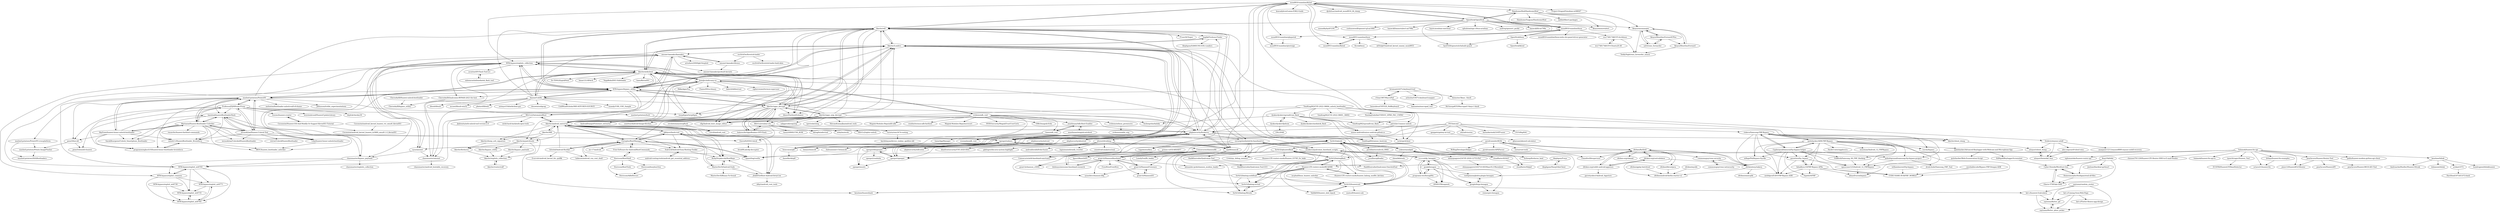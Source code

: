 digraph G {
"msm8916-mainline/lk2nd" -> "msm8916-mainline/linux"
"msm8916-mainline/lk2nd" -> "msm8953-mainline/lk2nd"
"msm8916-mainline/lk2nd" -> "msm8916-mainline/qhypstub"
"msm8916-mainline/lk2nd" -> "bkerler/edl"
"msm8916-mainline/lk2nd" -> "msm8953-mainline/linux"
"msm8916-mainline/lk2nd" -> "alephsecurity/firehorse"
"msm8916-mainline/lk2nd" -> "msm8916-mainline/qtestsign"
"msm8916-mainline/lk2nd" -> "konradybcio/Lumia-EDK2-Guide" ["e"=1]
"msm8916-mainline/lk2nd" -> "MTK-bypass/exploits_collection"
"msm8916-mainline/lk2nd" -> "openpst/sahara"
"msm8916-mainline/lk2nd" -> "djchittoor/android_msm8916_64_dump"
"msm8916-mainline/lk2nd" -> "frederic/exynos-usbdl"
"msm8916-mainline/lk2nd" -> "HandsomeMod/HandsomeMod"
"msm8916-mainline/lk2nd" -> "OpenStick/OpenStick"
"msm8916-mainline/lk2nd" -> "Project-DragonPi/mobian-wt88047" ["e"=1]
"JunioJsv/mtk-easy-su" -> "bkerler/mtkclient"
"JunioJsv/mtk-easy-su" -> "R0rt1z2/AutomatedRoot"
"JunioJsv/mtk-easy-su" -> "bkerler/edl"
"JunioJsv/mtk-easy-su" -> "topjohnwu/libsu" ["e"=1]
"JunioJsv/mtk-easy-su" -> "twrpdtgen/twrpdtgen" ["e"=1]
"JunioJsv/mtk-easy-su" -> "MTK-bypass/bypass_utility"
"JunioJsv/mtk-easy-su" -> "evdenis/adb_root"
"JunioJsv/mtk-easy-su" -> "cfig/Android_boot_image_editor" ["e"=1]
"JunioJsv/mtk-easy-su" -> "AdarshAddee/root" ["e"=1]
"JunioJsv/mtk-easy-su" -> "bkerler/android_universal"
"JunioJsv/mtk-easy-su" -> "cipherswami/termux-superuser" ["e"=1]
"JunioJsv/mtk-easy-su" -> "RikkaApps/Sui" ["e"=1]
"JunioJsv/mtk-easy-su" -> "MTK-bypass/exploits_collection"
"JunioJsv/mtk-easy-su" -> "libxzr/FastbootEnhance" ["e"=1]
"JunioJsv/mtk-easy-su" -> "ChainsDD/su-binary" ["e"=1]
"bkerler/edl" -> "bkerler/Loaders"
"bkerler/edl" -> "bkerler/mtkclient"
"bkerler/edl" -> "alephsecurity/firehorse"
"bkerler/edl" -> "bkerler/oppo_decrypt"
"bkerler/edl" -> "openpst/sahara"
"bkerler/edl" -> "MTK-bypass/bypass_utility"
"bkerler/edl" -> "nijel8/emmcdl"
"bkerler/edl" -> "linux-msm/qdl"
"bkerler/edl" -> "msm8916-mainline/lk2nd"
"bkerler/edl" -> "twrpdtgen/twrpdtgen" ["e"=1]
"bkerler/edl" -> "bkerler/android_universal"
"bkerler/edl" -> "P1sec/QCSuper" ["e"=1]
"bkerler/edl" -> "hoplik/Firehose-Finder"
"bkerler/edl" -> "cfig/Android_boot_image_editor" ["e"=1]
"bkerler/edl" -> "libxzr/FastbootEnhance" ["e"=1]
"Salamek/huawei-lte-api" -> "chenwei791129/Huawei-LTE-Router-SMS-to-E-mail-Sender"
"Salamek/huawei-lte-api" -> "Salamek/huawei-lte-api-ts"
"Salamek/huawei-lte-api" -> "littlejo/huawei-lte-examples"
"Salamek/huawei-lte-api" -> "octave21/huawei-lte"
"Salamek/huawei-lte-api" -> "pearlxcore/Huawei-Router-Tool"
"Salamek/huawei-lte-api" -> "kenshaw/hilink"
"Salamek/huawei-lte-api" -> "pablo/huawei-modem-python-api-client"
"Salamek/huawei-lte-api" -> "jinxo13/HuaweiB525Router"
"Salamek/huawei-lte-api" -> "Huawei-LTE-routers-mods/README"
"Salamek/huawei-lte-api" -> "tpoechtrager/Huawei_Tool"
"Salamek/huawei-lte-api" -> "forth32/balongflash"
"Salamek/huawei-lte-api" -> "siphomateke/huawei-router-api"
"bkerler/oppo_decrypt" -> "bkerler/oppo_ozip_decrypt"
"bkerler/oppo_decrypt" -> "italorecife/OppoRealme-OFP-Flash"
"bkerler/oppo_decrypt" -> "bkerler/edl"
"bkerler/oppo_decrypt" -> "bkerler/Loaders"
"bkerler/oppo_decrypt" -> "R0rt1z2/realme-ota"
"bkerler/oppo_decrypt" -> "bkerler/mtkclient"
"bkerler/oppo_decrypt" -> "cfig/Android_boot_image_editor" ["e"=1]
"bkerler/oppo_decrypt" -> "MTK-bypass/bypass_utility"
"bkerler/oppo_decrypt" -> "osm0sis/Android-Image-Kitchen" ["e"=1]
"bkerler/oppo_decrypt" -> "twrpdtgen/twrpdtgen" ["e"=1]
"bkerler/oppo_decrypt" -> "bkerler/android_universal"
"bkerler/oppo_decrypt" -> "MTK-bypass/exploits_collection"
"bkerler/oppo_decrypt" -> "alephsecurity/firehorse"
"bkerler/oppo_decrypt" -> "libxzr/FastbootEnhance" ["e"=1]
"bkerler/oppo_decrypt" -> "AndroidDumps/Firmware_extractor" ["e"=1]
"alephsecurity/firehorse" -> "openpst/sahara"
"alephsecurity/firehorse" -> "bkerler/Loaders"
"alephsecurity/firehorse" -> "alephsecurity/abootool"
"alephsecurity/firehorse" -> "nijel8/emmcdl"
"alephsecurity/firehorse" -> "bkerler/edl"
"alephsecurity/firehorse" -> "openpst/libopenpst"
"alephsecurity/firehorse" -> "alephsecurity/edlrooter"
"alephsecurity/firehorse" -> "openpst/openpst"
"alephsecurity/firehorse" -> "hoplik/Firehose-Finder"
"alephsecurity/firehorse" -> "bkerler/android_universal"
"alephsecurity/firehorse" -> "fxsheep/firehorse_land"
"alephsecurity/firehorse" -> "cyrozap/mediatek-lte-baseband-re"
"alephsecurity/firehorse" -> "linux-msm/qdl"
"alephsecurity/firehorse" -> "forth32/qtools"
"alephsecurity/firehorse" -> "nforest/droidimg"
"bkerler/oppo_ozip_decrypt" -> "bkerler/oppo_decrypt"
"bkerler/oppo_ozip_decrypt" -> "sabpprook/ozip2zip"
"bkerler/oppo_ozip_decrypt" -> "italorecife/OppoRealme-OFP-Flash"
"bkerler/oppo_ozip_decrypt" -> "bkerler/Loaders"
"bkerler/oppo_ozip_decrypt" -> "bkerler/android_universal"
"bkerler/oppo_ozip_decrypt" -> "R0rt1z2/realme-ota"
"bkerler/oppo_ozip_decrypt" -> "MTK-bypass/bypass_utility"
"bkerler/oppo_ozip_decrypt" -> "xpirt/sdat2img" ["e"=1]
"bkerler/oppo_ozip_decrypt" -> "bkerler/edl"
"bkerler/oppo_ozip_decrypt" -> "cfig/Android_boot_image_editor" ["e"=1]
"bkerler/oppo_ozip_decrypt" -> "ShivamKumarJha/android_tools" ["e"=1]
"bkerler/oppo_ozip_decrypt" -> "MTK-bypass/exploits_collection"
"bkerler/oppo_ozip_decrypt" -> "alephsecurity/firehorse"
"bkerler/oppo_ozip_decrypt" -> "AndroidDumps/Firmware_extractor" ["e"=1]
"bkerler/oppo_ozip_decrypt" -> "osm0sis/Android-Image-Kitchen" ["e"=1]
"d4rken/RxShell" -> "d4rken/mvp-bakery"
"d4rken/RxShell" -> "d4rken-org/rootvalidator"
"d4rken/RxShell" -> "SpazeDog/rootfw"
"d4rken/RxShell" -> "Chainfire/libsuperuser" ["e"=1]
"d4rken/RxShell" -> "jaredrummler/KtSh"
"d4rken/RxShell" -> "d4rken-org/reddit-android-appstore"
"d4rken/RxShell" -> "commonsguy/cwac-security"
"d4rken/RxShell" -> "d4rken-org/sdmaid" ["e"=1]
"d4rken/RxShell" -> "d4rken/android-kotlin-starter-v2"
"d4rken/RxShell" -> "d4rken/librootjava"
"d4rken/mvp-bakery" -> "d4rken/android-kotlin-starter-v2"
"d4rken/mvp-bakery" -> "d4rken/RxShell"
"d4rken/mvp-bakery" -> "d4rken/ommvplib"
"commonsguy/cwac-security" -> "commonsguy/cwac-netsecurity"
"commonsguy/cwac-security" -> "d4rken/mvp-bakery"
"saleemrashid/mediatek_flash_tool" -> "acontini/SP-Flash-Tool-src"
"nijel8/emmcdl" -> "HadiKhoirudin/Qualcomm-Tool"
"nijel8/emmcdl" -> "openpst/sahara"
"nijel8/emmcdl" -> "alephsecurity/firehorse"
"nijel8/emmcdl" -> "LonelyFool/fh_loader"
"zjkhiyori/hack-root" -> "MasterDevX/Android-Sudo"
"zjkhiyori/hack-root" -> "RickyDivjakovski/RootRepo"
"zjkhiyori/hack-root" -> "bkerler/android_universal"
"zjkhiyori/hack-root" -> "fvalverd/Android-Easy-Rooting-Toolkit"
"zjkhiyori/hack-root" -> "j0nk0/GetRoot-Android-DirtyCow"
"zjkhiyori/hack-root" -> "Chrisplus/RootManager"
"msm8916-mainline/linux" -> "msm8916-mainline/lk2nd"
"msm8916-mainline/linux" -> "wu17481748/UFI-Archlinux"
"msm8916-mainline/linux" -> "OpenStick/linux"
"msm8916-mainline/linux" -> "msm8916-mainline/linux-mdss-dsi-panel-driver-generator"
"msm8916-mainline/linux" -> "msm8953-mainline/linux"
"msm8916-mainline/linux" -> "msm8916-mainline/qhypstub"
"cyrozap/mediatek-lte-baseband-re" -> "Comsecuris/mtk-baseband-sanctuary"
"cyrozap/mediatek-lte-baseband-re" -> "mzakocs/qualcomm_baseband_scripts"
"cyrozap/mediatek-lte-baseband-re" -> "bkerler/mtkclient"
"cyrozap/mediatek-lte-baseband-re" -> "Cr4sh/qc_debug_monitor"
"cyrozap/mediatek-lte-baseband-re" -> "grant-h/ShannonBaseband"
"cyrozap/mediatek-lte-baseband-re" -> "xyzz/amonet"
"cyrozap/mediatek-lte-baseband-re" -> "grant-h/ShannonFirmware"
"gsmk/hexagon" -> "programa-stic/hexag00n"
"gsmk/hexagon" -> "n-o-o-n/idp_hexagon"
"gsmk/hexagon" -> "google/binja-hexagon"
"gsmk/hexagon" -> "ANSSI-FR/nogaxeh"
"gsmk/hexagon" -> "toshipiazza/ghidra-plugin-hexagon"
"vcka/huawei-honor-unlock-bootloader" -> "haexhub/huaweiBootloaderHack"
"vcka/huawei-honor-unlock-bootloader" -> "B83C/huawei_bootloader_unlocker"
"SkyEmie/huawei-honor-unlock-bootloader" -> "Martazza/Huawei-Bootloader-Unlocker"
"SkyEmie/huawei-honor-unlock-bootloader" -> "mashed-potatoes/PotatoNV"
"SkyEmie/huawei-honor-unlock-bootloader" -> "programminghoch10/huawei-honor-bootloader-bruteforce"
"SkyEmie/huawei-honor-unlock-bootloader" -> "haexhub/huaweiBootloaderHack"
"SkyEmie/huawei-honor-unlock-bootloader" -> "rainxh11/HuaweiBootloader_Bruteforce"
"SkyEmie/huawei-honor-unlock-bootloader" -> "penn5/hisi-idt"
"SkyEmie/huawei-honor-unlock-bootloader" -> "SarahBourgeois/Unlock_Smartphone_Bootloader"
"FICS/atcmd" -> "ud2/advisories"
"FICS/atcmd" -> "openpst/sahara"
"FICS/atcmd" -> "openpst/openpst"
"FICS/atcmd" -> "alephsecurity/firehorse"
"FICS/atcmd" -> "Imtiazkarimik23/ATFuzzer"
"FICS/atcmd" -> "FICS/BigMAC"
"FICS/atcmd" -> "apeppels/galaxy-at-tool"
"FICS/atcmd" -> "riskeco/Samsung-FRP-Bypass"
"bkerler/dump_avb_signature" -> "bkerler/firehorse"
"bkerler/sboot_dump" -> "nitayart/sboot_dump"
"bkerler/MR" -> "bkerler/android_universal"
"bkerler/MR" -> "bkerler/qcpatchtools"
"bkerler/MR" -> "bkerler/sboot_dump"
"bkerler/MR" -> "bkerler/dump_avb_signature"
"esc0rtd3w/firestick-loader" -> "amonet-kamakiri/fireiso"
"esc0rtd3w/firestick-loader" -> "esc0rtd3w/firestick-loader-kodi-data"
"linux-msm/qdl" -> "openpst/sahara"
"linux-msm/qdl" -> "alephsecurity/firehorse"
"linux-msm/qdl" -> "bkerler/edl"
"linux-msm/qdl" -> "danielkutik/qdl"
"d4rken/gplay-batchtool" -> "d4rken/android-kotlin-starter-v2"
"android-rooting-tools/android_get_essential_address" -> "fvalverd/Android-Easy-Rooting-Toolkit"
"penn5/hisi-idt" -> "penn5/oeminfo-huawei"
"penn5/hisi-idt" -> "mashed-potatoes/Potato.ImageFlasher"
"acontini/SP-Flash-Tool-src" -> "saleemrashid/mediatek_flash_tool"
"j0nk0/GetRoot-Android-DirtyCow" -> "idhyt/android_root_tools"
"j0nk0/GetRoot-Android-DirtyCow" -> "RickyDivjakovski/RootRepo"
"steadfasterX/SALT" -> "Lekensteyn/lglaf"
"steadfasterX/SALT" -> "steadfasterX/lglaf"
"xyzz/amonet" -> "amonet-kamakiri/kamakiri"
"xyzz/amonet" -> "chaosmaster/amonet"
"xyzz/amonet" -> "chaosmaster/bypass_payloads"
"lololosys/awesome-baseband-research" -> "grant-h/ShannonBaseband"
"lololosys/awesome-baseband-research" -> "Comsecuris/shannonRE"
"chaosmaster/amonet" -> "chaosmaster/android_bootable_recovery"
"chaosmaster/amonet" -> "bkerler/mtkclient"
"Stericson/busybox-free" -> "Stericson/AdbdSecure"
"tpoechtrager/Huawei_Tool" -> "ECOFRI/HuaweiLTEBandSelector"
"d4rken/librootjava" -> "d4rken/android-kotlin-starter-v2"
"apeppels/galaxy-at-tool" -> "ghassani/akseed-calculator"
"littlejo/huawei-lte-examples" -> "octave21/huawei-lte"
"bkerler/firehorse" -> "bkerler/exploits_collection"
"msm8953-mainline/lk2nd" -> "msm8953-mainline/linux"
"msm8953-mainline/linux" -> "msm8953-mainline/lk2nd"
"msm8953-mainline/linux" -> "nE0sIghT/android_kernel_xiaomi_msm8953" ["e"=1]
"msm8953-mainline/linux" -> "msm8916-mainline/linux"
"msm8953-mainline/linux" -> "Kiciuk/linux"
"mashed-potatoes/PotatoNV" -> "werasik2aa/Huawei-Unlock-Tool"
"mashed-potatoes/PotatoNV" -> "Martazza/Huawei-Bootloader-Unlocker"
"mashed-potatoes/PotatoNV" -> "SkyEmie/huawei-honor-unlock-bootloader"
"mashed-potatoes/PotatoNV" -> "ProfessorJTJ/HISuite-Proxy"
"mashed-potatoes/PotatoNV" -> "bkerler/mtkclient"
"mashed-potatoes/PotatoNV" -> "haexhub/huaweiBootloaderHack"
"mashed-potatoes/PotatoNV" -> "penn5/hisi-idt"
"mashed-potatoes/PotatoNV" -> "bkerler/edl"
"mashed-potatoes/PotatoNV" -> "MTK-bypass/bypass_utility"
"mashed-potatoes/PotatoNV" -> "rainxh11/HuaweiBootloader_Bruteforce"
"mashed-potatoes/PotatoNV" -> "mashed-potatoes/PotatoNV-crossplatform"
"mashed-potatoes/PotatoNV" -> "melontini/bootloader-unlock-wall-of-shame" ["e"=1]
"mashed-potatoes/PotatoNV" -> "MTK-bypass/exploits_collection"
"mashed-potatoes/PotatoNV" -> "twrpdtgen/twrpdtgen" ["e"=1]
"mashed-potatoes/PotatoNV" -> "phhusson/treble_experimentations" ["e"=1]
"ProfessorJTJ/HISuite-Proxy" -> "mashed-potatoes/PotatoNV"
"ProfessorJTJ/HISuite-Proxy" -> "penn5/hisi-idt"
"ProfessorJTJ/HISuite-Proxy" -> "werasik2aa/Huawei-Unlock-Tool"
"ProfessorJTJ/HISuite-Proxy" -> "programminghoch10/huawei-honor-bootloader-bruteforce"
"ProfessorJTJ/HISuite-Proxy" -> "Martazza/Huawei-Bootloader-Unlocker"
"ProfessorJTJ/HISuite-Proxy" -> "penn5/oeminfo-huawei"
"ProfessorJTJ/HISuite-Proxy" -> "Iceows/huawei-creator"
"ProfessorJTJ/HISuite-Proxy" -> "haexhub/huaweiBootloaderHack"
"ProfessorJTJ/HISuite-Proxy" -> "mashed-potatoes/hs2t"
"ProfessorJTJ/HISuite-Proxy" -> "hhj4ck/checkm30"
"ProfessorJTJ/HISuite-Proxy" -> "worstenbrood/HuaweiUpdateLibrary"
"evdenis/adb_root" -> "evdenis/selinux_permissive"
"evdenis/adb_root" -> "bkerler/android_universal"
"evdenis/adb_root" -> "anasfanani/Adb-Root-Enabler"
"evdenis/adb_root" -> "wuxianlin/adb_root"
"evdenis/adb_root" -> "Magisk-Modules-Repo/movecert" ["e"=1]
"evdenis/adb_root" -> "tiann/adb_root"
"evdenis/adb_root" -> "JunioJsv/mtk-easy-su"
"evdenis/adb_root" -> "NVISOsecurity/MagiskTrustUserCerts" ["e"=1]
"evdenis/adb_root" -> "ViRb3/magisk-frida" ["e"=1]
"evdenis/adb_root" -> "Magisk-Modules-Repo/adb-ndk" ["e"=1]
"evdenis/adb_root" -> "rendiix/termux-adb-fastboot" ["e"=1]
"evdenis/adb_root" -> "Chrisplus/RootManager"
"evdenis/adb_root" -> "j0nk0/GetRoot-Android-DirtyCow"
"Huawei-LTE-routers-mods/README" -> "Huawei-LTE-routers-mods/huawei_balong_modfw_kitchen"
"Huawei-LTE-routers-mods/README" -> "forth32/balong-usbdload"
"Huawei-LTE-routers-mods/README" -> "ValdikSS/huawei_oled_hijack"
"Huawei-LTE-routers-mods/README" -> "forth32/balong-nvtool"
"Huawei-LTE-routers-mods/README" -> "forth32/balongflash"
"revolutionary/zergRush" -> "trevd/android_root"
"frederic/exynos-usbdl" -> "nitayart/sboot_dump"
"frederic/exynos-usbdl" -> "ananjaser1211/exynos8890-exynos-usbdl-recovery"
"frederic/exynos-usbdl" -> "nitayart/heimdall_fuzz"
"frederic/exynos-usbdl" -> "alex-segura/s9-sboot-emu"
"Martazza/Huawei-Bootloader-Unlocker" -> "SkyEmie/huawei-honor-unlock-bootloader"
"Martazza/Huawei-Bootloader-Unlocker" -> "haexhub/huaweiBootloaderHack"
"Martazza/Huawei-Bootloader-Unlocker" -> "rainxh11/HuaweiBootloader_Bruteforce"
"Martazza/Huawei-Bootloader-Unlocker" -> "werasik2aa/Huawei-Unlock-Tool"
"Martazza/Huawei-Bootloader-Unlocker" -> "mashed-potatoes/PotatoNV"
"Martazza/Huawei-Bootloader-Unlocker" -> "vcka/huawei-honor-unlock-bootloader"
"Martazza/Huawei-Bootloader-Unlocker" -> "B83C/huawei_bootloader_unlocker"
"Martazza/Huawei-Bootloader-Unlocker" -> "programminghoch10/huawei-honor-bootloader-bruteforce"
"Martazza/Huawei-Bootloader-Unlocker" -> "kenshaw/huaweihash"
"Martazza/Huawei-Bootloader-Unlocker" -> "werasik2aa/UnlockedHuaweiBootloader"
"Martazza/Huawei-Bootloader-Unlocker" -> "rmonvfer/huawei-fastboot-commands"
"Martazza/Huawei-Bootloader-Unlocker" -> "SarahBourgeois/Unlock_Smartphone_Bootloader"
"Martazza/Huawei-Bootloader-Unlocker" -> "ProfessorJTJ/HISuite-Proxy"
"jareddantis/unbrick_8960" -> "jcsullins/qdloader"
"forth32/qtools" -> "forth32/qhuaweiflash"
"forth32/qtools" -> "jareddantis/unbrick_8960"
"forth32/qtools" -> "openpst/openpst"
"forth32/qtools" -> "forth32/huaweicalc"
"forth32/qtools" -> "jcsullins/qdloader"
"forth32/qtools" -> "forth32/balong-nvtool"
"forth32/qtools" -> "forth32/balong-fbtools"
"forth32/qtools" -> "Lekensteyn/lglaf"
"n-o-o-n/idp_hexagon" -> "programa-stic/hexag00n"
"n-o-o-n/idp_hexagon" -> "gsmk/hexagon"
"n-o-o-n/idp_hexagon" -> "ANSSI-FR/nogaxeh"
"n-o-o-n/idp_hexagon" -> "mzakocs/qualcomm_baseband_scripts"
"n-o-o-n/idp_hexagon" -> "rizinorg/rz-hexagon"
"n-o-o-n/idp_hexagon" -> "google/binja-hexagon"
"rainxh11/HuaweiBootloader_Bruteforce" -> "B83C/huawei_bootloader_unlocker"
"rainxh11/HuaweiBootloader_Bruteforce" -> "programminghoch10/huawei-honor-bootloader-bruteforce"
"evdenis/selinux_permissive" -> "evdenis/enable_eng"
"Huawei-LTE-routers-mods/huawei_balong_modfw_kitchen" -> "Huawei-LTE-routers-mods/README"
"pearlxcore/Huawei-Router-Tool" -> "pearlxcore/HuaweiAPI"
"pearlxcore/Huawei-Router-Tool" -> "jinxo13/HuaweiB525Router"
"pearlxcore/Huawei-Router-Tool" -> "pearlxcore/Huawei-B618-AIO-Tool"
"bkerler/android_universal" -> "bkerler/MR"
"bkerler/android_universal" -> "bkerler/Loaders"
"bkerler/android_universal" -> "bkerler/dump_avb_signature"
"bkerler/android_universal" -> "bkerler/qcpatchtools"
"bkerler/android_universal" -> "trevd/android_root"
"bkerler/android_universal" -> "zjkhiyori/hack-root"
"bkerler/android_universal" -> "j0nk0/GetRoot-Android-DirtyCow"
"bkerler/android_universal" -> "R0rt1z2/AutomatedRoot"
"bkerler/android_universal" -> "bkerler/sboot_dump"
"bkerler/android_universal" -> "RickyDivjakovski/RootRepo"
"bkerler/android_universal" -> "openpst/sahara"
"bkerler/android_universal" -> "fvalverd/Android-Easy-Rooting-Toolkit"
"bkerler/android_universal" -> "nijel8/emmcdl"
"bkerler/android_universal" -> "Chrisplus/RootManager"
"bkerler/android_universal" -> "alephsecurity/firehorse"
"bkerler/qcpatchtools" -> "bkerler/exploits_collection"
"bkerler/qcpatchtools" -> "bkerler/bypass_utility"
"bkerler/qcpatchtools" -> "bkerler/firehorse"
"bkerler/qcpatchtools" -> "bkerler/bypass_payloads"
"MasterDevX/Android-Sudo" -> "MasterDevX/Binary-To-Sound"
"MasterDevX/Android-Sudo" -> "RickyDivjakovski/RootRepo"
"MasterDevX/Android-Sudo" -> "zjkhiyori/hack-root"
"MasterDevX/Android-Sudo" -> "j0nk0/GetRoot-Android-DirtyCow"
"hoplik/Firehose-Finder" -> "Alephgsm/SAMSUNG-EDL-Loaders"
"hoplik/Firehose-Finder" -> "bkerler/Loaders"
"Stericson/RootShell" -> "Stericson/RootTools" ["e"=1]
"Stericson/RootShell" -> "Stericson/AdbdSecure"
"Stericson/RootShell" -> "Free-Software-for-Android/RootCommands"
"Stericson/RootShell" -> "Stericson/busybox-free"
"Stericson/RootShell" -> "Chrisplus/RootManager"
"grant-h/ShannonEE" -> "grant-h/ShannonFirmware"
"programminghoch10/huawei-honor-bootloader-bruteforce" -> "rainxh11/HuaweiBootloader_Bruteforce"
"amonet-kamakiri/kamakiri" -> "amonet-kamakiri/fireiso"
"amonet-kamakiri/kamakiri" -> "amonet-kamakiri/prebuilt-kernels"
"amonet-kamakiri/kamakiri" -> "xyzz/amonet"
"amonet-kamakiri/kamakiri" -> "chaosmaster/bypass_payloads"
"amonet-kamakiri/kamakiri" -> "chaosmaster/amonet"
"amonet-kamakiri/kamakiri" -> "MTK-bypass/exploits_collection"
"amonet-kamakiri/kamakiri" -> "arturkow2000/lgk10exploit"
"amonet-kamakiri/kamakiri" -> "MTK-bypass/bypass_utility"
"haexhub/huaweiBootloaderHack" -> "B83C/huawei_bootloader_unlocker"
"haexhub/huaweiBootloaderHack" -> "vcka/huawei-honor-unlock-bootloader"
"haexhub/huaweiBootloaderHack" -> "Martazza/Huawei-Bootloader-Unlocker"
"haexhub/huaweiBootloaderHack" -> "rainxh11/HuaweiBootloader_Bruteforce"
"haexhub/huaweiBootloaderHack" -> "SarahBourgeois/Unlock_Smartphone_Bootloader"
"haexhub/huaweiBootloaderHack" -> "werasik2aa/Huawei-Unlock-Tool"
"R0rt1z2/AutomatedRoot" -> "mtek-hack-hack/mtk-open-tools"
"R0rt1z2/AutomatedRoot" -> "bkerler/android_universal"
"R0rt1z2/AutomatedRoot" -> "chaosmaster/amonet"
"R0rt1z2/AutomatedRoot" -> "MTK-bypass/exploit_mt6765"
"R0rt1z2/AutomatedRoot" -> "jkabonita/mtk-unlock-tool-version-2.0"
"mashed-potatoes/Potato.ImageFlasher" -> "mashed-potatoes/HiSiBootloaders"
"alex-segura/s9-sboot-emu" -> "nitayart/heimdall_fuzz"
"NABlock/Samsung_S8_FRP_Hacking" -> "spacecase123/Android_12_FRPBypass"
"grant-h/ShannonBaseband" -> "grant-h/ShannonFirmware"
"grant-h/ShannonBaseband" -> "Comsecuris/shannonRE"
"grant-h/ShannonBaseband" -> "grant-h/ShannonEE"
"grant-h/ShannonBaseband" -> "lololosys/awesome-baseband-research"
"grant-h/ShannonBaseband" -> "alexander-pick/shannon_modem_loader"
"grant-h/ShannonBaseband" -> "synacktiv/shannon-dbg"
"grant-h/ShannonBaseband" -> "grant-h/shannon_s5000"
"grant-h/ShannonBaseband" -> "FirmWire/FirmWire" ["e"=1]
"ket-c/huaweiv3calculator" -> "saytoonz/flutter_gif"
"ket-c/huaweiv3calculator" -> "saytoonz/flutter_place_picker"
"forth32/huaweicalc" -> "forth32/qhuaweiflash"
"forth32/huaweicalc" -> "neatsoft/huawei-calc"
"forth32/huaweicalc" -> "kenshaw/huaweihash"
"forth32/huaweicalc" -> "ValdikSS/huawei_oled_hijack"
"forth32/huaweicalc" -> "ket-c/huaweiv3calculator"
"forth32/huaweicalc" -> "forth32/qtools"
"amonet-kamakiri/fireiso" -> "amonet-kamakiri/kamakiri"
"amonet-kamakiri/fireiso" -> "amonet-kamakiri/prebuilt-kernels"
"grant-h/ShannonFirmware" -> "grant-h/ShannonEE"
"grant-h/ShannonFirmware" -> "grant-h/ShannonBaseband"
"grant-h/ShannonFirmware" -> "synacktiv/shannon-dbg"
"bkerler/routerstuff" -> "bkerler/exploits_collection"
"shinyquagsire23/CVE-2020-12753-PoC" -> "shinyquagsire23/Q710-SIGNhax-EL3-Warmboot"
"bkerler/mtkclient" -> "bkerler/edl"
"bkerler/mtkclient" -> "MTK-bypass/bypass_utility"
"bkerler/mtkclient" -> "mashed-potatoes/PotatoNV"
"bkerler/mtkclient" -> "daynix/UsbDk"
"bkerler/mtkclient" -> "JunioJsv/mtk-easy-su"
"bkerler/mtkclient" -> "twrpdtgen/twrpdtgen" ["e"=1]
"bkerler/mtkclient" -> "bmax121/APatch" ["e"=1]
"bkerler/mtkclient" -> "MTK-bypass/exploits_collection"
"bkerler/mtkclient" -> "VegaBobo/DSU-Sideloader" ["e"=1]
"bkerler/mtkclient" -> "bkerler/oppo_decrypt"
"bkerler/mtkclient" -> "cfig/Android_boot_image_editor" ["e"=1]
"bkerler/mtkclient" -> "tiann/KernelSU" ["e"=1]
"bkerler/mtkclient" -> "libxzr/FastbootEnhance" ["e"=1]
"bkerler/mtkclient" -> "Dr-TSNG/ZygiskNext" ["e"=1]
"bkerler/mtkclient" -> "bkerler/Loaders"
"HomeomorphicHooligan/steal-all-files" -> "Cyber-Dioxide/WordList-Gen"
"HomeomorphicHooligan/steal-all-files" -> "Gheris-579/Fake-SMS"
"HandsomeMod/HandsomeMod" -> "OpenStick/OpenStick"
"HandsomeMod/HandsomeMod" -> "OpenStick/linux"
"HandsomeMod/HandsomeMod" -> "lkiuyu/smsmanager"
"HandsomeMod/HandsomeMod" -> "msm8916-mainline/linux"
"HandsomeMod/HandsomeMod" -> "HandsomeYingyan/HandsomeMod"
"HandsomeMod/HandsomeMod" -> "lkiuyu/immortalwrt"
"HandsomeMod/HandsomeMod" -> "kiddin9/kwrt-packages" ["e"=1]
"quitehacker/ADB-FRP-Bypass" -> "riskeco/Samsung-FRP-Bypass"
"quitehacker/ADB-FRP-Bypass" -> "CypherpunkSamurai/frp-bypass-helper"
"quitehacker/ADB-FRP-Bypass" -> "gsirettito/frp_bypass"
"quitehacker/ADB-FRP-Bypass" -> "pubuduprasad/samsung-frp-bypass-project-"
"quitehacker/ADB-FRP-Bypass" -> "Hackt1vator/applera1n" ["e"=1]
"quitehacker/ADB-FRP-Bypass" -> "wuseman/Android_12_FRPBypass" ["e"=1]
"quitehacker/ADB-FRP-Bypass" -> "spacecase123/Android_12_FRPBypass"
"quitehacker/ADB-FRP-Bypass" -> "fahadboss10/FRP-Bypass-APKs"
"quitehacker/ADB-FRP-Bypass" -> "melekpro/EASY-FRP-Bypass-ADB"
"quitehacker/ADB-FRP-Bypass" -> "vnrom/bypass"
"quitehacker/ADB-FRP-Bypass" -> "inRagePhil/bypass-frp-file"
"quitehacker/ADB-FRP-Bypass" -> "CODE-NAME-IN-B/FRP_MOBILE"
"quitehacker/ADB-FRP-Bypass" -> "quitehacker/Advanced-Keylogger-with-Webcam-and-Microphone-Spy"
"MTK-bypass/exploits_collection" -> "MTK-bypass/bypass_utility"
"MTK-bypass/exploits_collection" -> "chaosmaster/bypass_payloads"
"MTK-bypass/exploits_collection" -> "amonet-kamakiri/kamakiri"
"MTK-bypass/exploits_collection" -> "MTK-bypass/exploit_common"
"MTK-bypass/exploits_collection" -> "MTK-bypass/exploit_mt6765"
"MTK-bypass/exploits_collection" -> "xyzz/amonet"
"MTK-bypass/exploits_collection" -> "chaosmaster/amonet"
"MTK-bypass/exploits_collection" -> "Chernobylll/Qualcomm-BYPASS-2021-for-test"
"MTK-bypass/exploits_collection" -> "acontini/SP-Flash-Tool-src"
"MTK-bypass/exploits_collection" -> "bkerler/mtkclient"
"bkerler/Loaders" -> "bkerler/edl"
"bkerler/Loaders" -> "alephsecurity/firehorse"
"bkerler/Loaders" -> "hoplik/Firehose-Finder"
"bkerler/Loaders" -> "bkerler/android_universal"
"bkerler/Loaders" -> "nijel8/emmcdl"
"bkerler/Loaders" -> "openpst/sahara"
"bkerler/Loaders" -> "mzakocs/qualcomm_baseband_scripts"
"bkerler/Loaders" -> "bkerler/qcpatchtools"
"bkerler/Loaders" -> "bkerler/oppo_decrypt"
"bkerler/Loaders" -> "bkerler/sboot_dump"
"bkerler/Loaders" -> "amonet-kamakiri/kamakiri"
"bkerler/Loaders" -> "cyrozap/mediatek-lte-baseband-re"
"bkerler/Loaders" -> "fxsheep/firehorse_land"
"bkerler/Loaders" -> "bkerler/mtkclient"
"bkerler/Loaders" -> "MTK-bypass/bypass_utility"
"daynix/UsbDk" -> "MTK-bypass/bypass_utility"
"daynix/UsbDk" -> "bkerler/mtkclient"
"daynix/UsbDk" -> "MTK-bypass/exploits_collection"
"daynix/UsbDk" -> "mcuee/libusb-win32" ["e"=1]
"daynix/UsbDk" -> "pbatard/libwdi" ["e"=1]
"daynix/UsbDk" -> "notmyst33d/mtkclient-gui"
"daynix/UsbDk" -> "desowin/usbpcap" ["e"=1]
"daynix/UsbDk" -> "bkerler/Loaders"
"daynix/UsbDk" -> "ColdWindScholar/MIO-KITCHEN-SOURCE" ["e"=1]
"daynix/UsbDk" -> "bkerler/oppo_decrypt"
"daynix/UsbDk" -> "xxandy/USB_UDE_Sample" ["e"=1]
"daynix/UsbDk" -> "bkerler/edl"
"daynix/UsbDk" -> "libusb/libusb" ["e"=1]
"msm8916-mainline/qhypstub" -> "msm8916-mainline/qtestsign"
"grimm-co/GEARSHIFT" -> "Comsecuris/mtk-baseband-sanctuary"
"MTK-bypass/bypass_utility" -> "MTK-bypass/exploits_collection"
"MTK-bypass/bypass_utility" -> "bkerler/mtkclient"
"MTK-bypass/bypass_utility" -> "amonet-kamakiri/kamakiri"
"MTK-bypass/bypass_utility" -> "daynix/UsbDk"
"MTK-bypass/bypass_utility" -> "chaosmaster/bypass_payloads"
"MTK-bypass/bypass_utility" -> "bkerler/edl"
"MTK-bypass/bypass_utility" -> "bkerler/Loaders"
"MTK-bypass/bypass_utility" -> "bkerler/android_universal"
"MTK-bypass/bypass_utility" -> "bkerler/oppo_decrypt"
"MTK-bypass/bypass_utility" -> "alephsecurity/firehorse"
"MTK-bypass/bypass_utility" -> "Chernobylll/Qualcomm-BYPASS-2021-for-test"
"MTK-bypass/bypass_utility" -> "mashed-potatoes/PotatoNV"
"MTK-bypass/bypass_utility" -> "R0rt1z2/AutomatedRoot"
"MTK-bypass/bypass_utility" -> "MTK-bypass/exploit_mt6765"
"MTK-bypass/bypass_utility" -> "JunioJsv/mtk-easy-su"
"nforest/droidimg" -> "laginimaineb/unify_trustlet" ["e"=1]
"nforest/droidimg" -> "seandroid-analytics/seal" ["e"=1]
"nforest/droidimg" -> "Comsecuris/mtk-baseband-sanctuary"
"nforest/droidimg" -> "Comsecuris/shannonRE"
"nforest/droidimg" -> "bluefrostsecurity/CVE-2020-0041" ["e"=1]
"nforest/droidimg" -> "gdelugre/ida-arm-system-highlight" ["e"=1]
"nforest/droidimg" -> "andreafioraldi/frida-fuzzer" ["e"=1]
"forth32/balong-usbdload" -> "forth32/balongflash"
"forth32/balong-usbdload" -> "forth32/balong-fbtools"
"forth32/balong-usbdload" -> "forth32/balong-nvtool"
"forth32/balong-usbdload" -> "forth32/qhuaweiflash"
"forth32/balong-usbdload" -> "Huawei-LTE-routers-mods/README"
"forth32/balong-usbdload" -> "forth32/huaweicalc"
"forth32/balong-usbdload" -> "forth32/qtools"
"google/binja-hexagon" -> "toshipiazza/ghidra-plugin-hexagon"
"google/binja-hexagon" -> "rizinorg/rz-hexagon"
"d4rken-org/rootvalidator" -> "d4rken/RxShell"
"d4rken-org/rootvalidator" -> "d4rken/mvp-bakery"
"d4rken-org/rootvalidator" -> "d4rken-org/reddit-android-appstore"
"chaosmaster/bypass_payloads" -> "chaosmaster/exploits_collection"
"chaosmaster/bypass_payloads" -> "MTK-bypass/exploit_common"
"chaosmaster/bypass_payloads" -> "MTK-bypass/exploit_mt6765"
"forth32/balongflash" -> "forth32/balong-usbdload"
"forth32/balongflash" -> "forth32/qhuaweiflash"
"forth32/balongflash" -> "Huawei-LTE-routers-mods/huawei_balong_modfw_kitchen"
"forth32/balongflash" -> "forth32/qtools"
"forth32/balongflash" -> "forth32/balong-nvtool"
"forth32/balongflash" -> "forth32/balong-fbtools"
"forth32/balongflash" -> "forth32/huaweicalc"
"forth32/balongflash" -> "Huawei-LTE-routers-mods/README"
"Giovix92/EDLUnlock" -> "Area69Lab/ofp-decrypter"
"quitehacker/Advanced-Keylogger-with-Webcam-and-Microphone-Spy" -> "quitehacker/Web-Enumeration-Script"
"quitehacker/Advanced-Keylogger-with-Webcam-and-Microphone-Spy" -> "Kill0geR/KeyloggerScreenshot"
"fvalverd/Android-Easy-Rooting-Toolkit" -> "android-rooting-tools/android_get_essential_address"
"fvalverd/Android-Easy-Rooting-Toolkit" -> "RickyDivjakovski/RootRepo"
"CypherpunkSamurai/frp-bypass-helper" -> "spacecase123/Android_12_FRPBypass"
"CypherpunkSamurai/frp-bypass-helper" -> "quitehacker/ADB-FRP-Bypass"
"CypherpunkSamurai/frp-bypass-helper" -> "Sajedur0/FRP"
"CypherpunkSamurai/frp-bypass-helper" -> "riskeco/Samsung-FRP-Bypass"
"CypherpunkSamurai/frp-bypass-helper" -> "pubuduprasad/samsung-frp-bypass-project-"
"CypherpunkSamurai/frp-bypass-helper" -> "melekpro/EASY-FRP-Bypass-ADB"
"CypherpunkSamurai/frp-bypass-helper" -> "inRagePhil/bypass-frp-file"
"CypherpunkSamurai/frp-bypass-helper" -> "gsirettito/frp_bypass"
"CypherpunkSamurai/frp-bypass-helper" -> "NABlock/Samsung_S8_FRP_Hacking"
"CypherpunkSamurai/frp-bypass-helper" -> "CODE-NAME-IN-B/FRP_MOBILE"
"mashed-potatoes/PotatoNV-crossplatform" -> "mashed-potatoes/HiSiBootloaders"
"mashed-potatoes/PotatoNV-crossplatform" -> "mashed-potatoes/Potato.ImageFlasher"
"MTK-bypass/exploit_mt6739" -> "MTK-bypass/exploit_mt6735"
"MTK-bypass/exploit_mt6739" -> "MTK-bypass/exploit_mt6785"
"d4rken/myolib" -> "d4rken/android-kotlin-starter-v2"
"vnrom/bypass" -> "abzysf/vnrombypass"
"MTK-bypass/exploit_mt6735" -> "MTK-bypass/exploit_mt6785"
"mashed-potatoes/hs2t" -> "fxsheep/sharkalaka"
"bkerler/bypass_utility" -> "bkerler/exploits_collection"
"bkerler/exploits_collection" -> "bkerler/routerstuff"
"bkerler/bypass_payloads" -> "bkerler/exploits_collection"
"Chernobylll/Huawei-unlock-bootloader" -> "Chernobylll/bypass_utility"
"Chernobylll/Qualcomm-BYPASS-2021-for-test" -> "Chernobylll/bypass_utility"
"MTK-bypass/exploit_mt6765" -> "MTK-bypass/exploit_mt6785"
"MTK-bypass/exploit_mt6765" -> "MTK-bypass/exploit_mt6735"
"MTK-bypass/exploit_mt6765" -> "MTK-bypass/exploit_common"
"MTK-bypass/exploit_mt6765" -> "MTK-bypass/exploit_mt6771"
"MTK-bypass/exploit_common" -> "MTK-bypass/exploit_mt6735"
"MTK-bypass/exploit_common" -> "MTK-bypass/exploit_mt6785"
"MTK-bypass/exploit_common" -> "MTK-bypass/exploit_mt6771"
"MTK-bypass/exploit_common" -> "MTK-bypass/exploit_mt6765"
"MTK-bypass/exploit_mt6785" -> "MTK-bypass/exploit_mt6735"
"MTK-bypass/exploit_mt6785" -> "MTK-bypass/exploit_mt6771"
"MTK-bypass/exploit_mt6771" -> "MTK-bypass/exploit_mt6735"
"MTK-bypass/exploit_mt6771" -> "MTK-bypass/exploit_mt6785"
"lkiuyu/smsmanager" -> "lkiuyu/DbusSmsForward"
"lkiuyu/smsmanager" -> "lkiuyu/DbusSmsForwardCPlus"
"lkiuyu/smsmanager" -> "cyfrit/sms_forwarder"
"lkiuyu/smsmanager" -> "TeddyNight/sms_forwarder_mmcli"
"Free-Software-for-Android/RootCommands" -> "Chrisplus/RootManager"
"Free-Software-for-Android/RootCommands" -> "SpazeDog/rootfw"
"Free-Software-for-Android/RootCommands" -> "Stericson/RootShell"
"OpenStick/OpenStick" -> "HandsomeMod/HandsomeMod"
"OpenStick/OpenStick" -> "OpenStick/linux"
"OpenStick/OpenStick" -> "lkiuyu/smsmanager"
"OpenStick/OpenStick" -> "msm8916-mainline/linux"
"OpenStick/OpenStick" -> "hzyitc/armbian-onecloud" ["e"=1]
"OpenStick/OpenStick" -> "ophub/amlogic-s9xxx-armbian" ["e"=1]
"OpenStick/OpenStick" -> "msm8916-mainline/lk2nd"
"OpenStick/OpenStick" -> "unifreq/openwrt_packit" ["e"=1]
"OpenStick/OpenStick" -> "lkiuyu/immortalwrt"
"OpenStick/OpenStick" -> "hanwckf/bl-mt798x" ["e"=1]
"OpenStick/OpenStick" -> "bkerler/edl"
"OpenStick/OpenStick" -> "mmmdbybyd/CLNC" ["e"=1]
"OpenStick/OpenStick" -> "hyx0329/openstick-failsafe-guard"
"OpenStick/OpenStick" -> "coolsnowwolf/openwrt-gl-ax1800" ["e"=1]
"OpenStick/OpenStick" -> "hanwckf/immortalwrt-mt798x" ["e"=1]
"italorecife/OppoRealme-OFP-Flash" -> "R0rt1z2/realme-ota"
"italorecife/OppoRealme-OFP-Flash" -> "bkerler/oppo_decrypt"
"Lekensteyn/lglaf" -> "steadfasterX/SALT"
"Lekensteyn/lglaf" -> "ehem/kdztools" ["e"=1]
"Lekensteyn/lglaf" -> "steadfasterX/lglaf"
"Lekensteyn/lglaf" -> "forth32/qtools"
"Lekensteyn/lglaf" -> "shinyquagsire23/CVE-2020-12753-PoC"
"Lekensteyn/lglaf" -> "fxsheep/firehorse_land"
"Keyj33k/htkit" -> "Cyber-Dioxide/WordList-Gen"
"Keyj33k/htkit" -> "Gheris-579/Fake-SMS"
"Keyj33k/htkit" -> "HomeomorphicHooligan/steal-all-files"
"Keyj33k/htkit" -> "Joelone/blackhat-python3" ["e"=1]
"Cyber-Dioxide/WordList-Gen" -> "HomeomorphicHooligan/steal-all-files"
"Cyber-Dioxide/WordList-Gen" -> "Gheris-579/Fake-SMS"
"toshipiazza/ghidra-plugin-hexagon" -> "google/binja-hexagon"
"OpenStick/linux" -> "OpenStick/lk2nd"
"OpenStick/linux" -> "hyx0329/openstick-failsafe-guard"
"mcphail/linux_huawei_unlocker" -> "forth32/huaweicalc"
"saytoonz/random_avatar" -> "saytoonz/flutter_gif"
"saytoonz/random_avatar" -> "saytoonz/flutter_place_picker"
"saytoonz/random_avatar" -> "ket-c/huaweiv3calculator"
"R0rt1z2/realme-ota" -> "italorecife/OppoRealme-OFP-Flash"
"R0rt1z2/realme-ota" -> "turistu/rmx3474-rooting"
"R0rt1z2/realme-ota" -> "InoryS/RMX3706_ROM"
"R0rt1z2/realme-ota" -> "kdrag0n/adevtool" ["e"=1]
"R0rt1z2/realme-ota" -> "wileylau/erofs"
"R0rt1z2/realme-ota" -> "R0rt1z2/oplus-unlock" ["e"=1]
"forth32/balong-fbtools" -> "forth32/balong-nvtool"
"Iceows/huawei-creator" -> "Coconutat/Huawei-GSI-And-Modify-Or-Support-KernelSU-Tutorial"
"Coconutat/Huawei-GSI-And-Modify-Or-Support-KernelSU-Tutorial" -> "Iceows/huawei-creator"
"Coconutat/Huawei-GSI-And-Modify-Or-Support-KernelSU-Tutorial" -> "Coconutat/android_kernel_huawei_hi3660_emui9.1.0_KernelSU"
"unisoc-android/unisoc-android.github.io" -> "TomKing062/unisoc_bootrom"
"unisoc-android/unisoc-android.github.io" -> "iscle/sprdclient"
"arska/e3372" -> "HariHend1973/E3372-bash"
"saytoonz/flutter_gif" -> "saytoonz/flutter_place_picker"
"werasik2aa/Huawei-Unlock-Tool" -> "werasik2aa/UnlockedHuaweiBootloader"
"werasik2aa/Huawei-Unlock-Tool" -> "Martazza/Huawei-Bootloader-Unlocker"
"werasik2aa/Huawei-Unlock-Tool" -> "mashed-potatoes/PotatoNV"
"werasik2aa/Huawei-Unlock-Tool" -> "haexhub/huaweiBootloaderHack"
"werasik2aa/Huawei-Unlock-Tool" -> "vcka/huawei-honor-unlock-bootloader"
"werasik2aa/Huawei-Unlock-Tool" -> "Giovix92/EDLUnlock"
"werasik2aa/Huawei-Unlock-Tool" -> "rainxh11/HuaweiBootloader_Bruteforce"
"werasik2aa/Huawei-Unlock-Tool" -> "ProfessorJTJ/HISuite-Proxy"
"werasik2aa/Huawei-Unlock-Tool" -> "rotriw/UnlockHuaweiBootloader"
"ilyakurdyukov/spreadtrum_flash" -> "fxsheep/sharkalaka"
"ilyakurdyukov/spreadtrum_flash" -> "unisoc-android/unisoc-android.github.io"
"ilyakurdyukov/spreadtrum_flash" -> "ilyakurdyukov/fpdoom"
"ilyakurdyukov/spreadtrum_flash" -> "TomKing062/unisoc_bootrom"
"ilyakurdyukov/spreadtrum_flash" -> "ilyakurdyukov/mediatek_flash"
"ilyakurdyukov/spreadtrum_flash" -> "patrislav1/unisoc-unlock"
"ilyakurdyukov/spreadtrum_flash" -> "TomKing062/spreadtrum_flash"
"riskeco/Samsung-FRP-Bypass" -> "quitehacker/ADB-FRP-Bypass"
"riskeco/Samsung-FRP-Bypass" -> "CypherpunkSamurai/frp-bypass-helper"
"riskeco/Samsung-FRP-Bypass" -> "pubuduprasad/samsung-frp-bypass-project-"
"riskeco/Samsung-FRP-Bypass" -> "spacecase123/Android_12_FRPBypass"
"riskeco/Samsung-FRP-Bypass" -> "NABlock/Samsung_S8_FRP_Hacking"
"riskeco/Samsung-FRP-Bypass" -> "gsirettito/frp_bypass"
"riskeco/Samsung-FRP-Bypass" -> "melekpro/EASY-FRP-Bypass-ADB"
"riskeco/Samsung-FRP-Bypass" -> "inRagePhil/bypass-frp-file"
"riskeco/Samsung-FRP-Bypass" -> "vnrom/bypass"
"tiann/adb_root" -> "anasfanani/Adb-Root-Enabler"
"tiann/adb_root" -> "tiann/AppManager"
"tiann/adb_root" -> "wuxianlin/adb_root"
"kriomant/ch57x-keyboard-tool" -> "rOzzy1987/MacroPad"
"kriomant/ch57x-keyboard-tool" -> "kamaaina/macropad_tool"
"kriomant/ch57x-keyboard-tool" -> "achushu/CH57x-keyboard-mapper"
"kriomant/ch57x-keyboard-tool" -> "biemster/3keys_1knob"
"kriomant/ch57x-keyboard-tool" -> "daynix/UsbDk"
"openpst/openpst" -> "openpst/libopenpst"
"openpst/openpst" -> "openpst/sahara"
"openpst/openpst" -> "openpst/assets"
"saytoonz/flutter_place_picker" -> "saytoonz/flutter_gif"
"Alephgsm/SharpOdinClient" -> "Alephgsm/Freya"
"pubuduprasad/samsung-frp-bypass-project-" -> "droid-dude/Samsung_FRP_Tool"
"pubuduprasad/samsung-frp-bypass-project-" -> "spacecase123/Android_12_FRPBypass"
"HadiKhoirudin/Qualcomm-Tool" -> "HadiKhoirudin/Qualcomm-OneclickTool"
"HadiKhoirudin/Qualcomm-Tool" -> "HadiKhoirudin/Qualcomm-Tool-GUI"
"Kill0geR/KeyloggerScreenshot" -> "Cyber-Dioxide/WordList-Gen"
"ilyakurdyukov/fpdoom" -> "ilyakurdyukov/spreadtrum_flash"
"ilyakurdyukov/fpdoom" -> "EXL/2048"
"Alephgsm/Freya" -> "Alephgsm/SharpOdinClient"
"Alephgsm/Freya" -> "HadiKhoirudin/Qualcomm-OneclickTool"
"ket-c/Coming-Soon-Web-Page" -> "saytoonz/flutter_gif"
"ket-c/Coming-Soon-Web-Page" -> "saytoonz/flutter_place_picker"
"ket-c/Coming-Soon-Web-Page" -> "ket-c/Flutter-fitness-app-design"
"gsirettito/frp_bypass" -> "fahadboss10/FRP-Bypass-APKs"
"gsirettito/frp_bypass" -> "melekpro/EASY-FRP-Bypass-ADB"
"gsirettito/frp_bypass" -> "spacecase123/Android_12_FRPBypass"
"Gheris-579/Fake-SMS" -> "Cyber-Dioxide/WordList-Gen"
"spacecase123/Android_12_FRPBypass" -> "abzysf/vnrombypass"
"kenshaw/hilink" -> "AndreasAmMueller/Huawei-HiLink"
"kenshaw/hilink" -> "dubanoze/hilink"
"kenshaw/hilink" -> "arska/e3372"
"kenshaw/hilink" -> "bondrogeen/hilinkhuawei"
"d4rken-org/reddit-android-appstore" -> "garretyoder/rAndroid_Appstore"
"d4rken-org/reddit-android-appstore" -> "d4rken-org/rootvalidator"
"d4rken-org/reddit-android-appstore" -> "d4rken/RxShell"
"wu17481748/UFI-Archlinux" -> "wu17481748/UFI-Ubuntu20.40"
"wu17481748/UFI-Archlinux" -> "TeddyNight/sms_forwarder_mmcli"
"biemster/3keys_1knob" -> "MrGeorgeK55/Macropad-3-keys-1-knob"
"commonsguy/cwac-netsecurity" -> "commonsguy/cwac-security"
"TomKing062/CVE-2022-38694_unlock_bootloader" -> "TomKing062/CVE-2022-38691_38692"
"TomKing062/CVE-2022-38694_unlock_bootloader" -> "TomKing062/spreadtrum_flash"
"TomKing062/CVE-2022-38694_unlock_bootloader" -> "ilyakurdyukov/spreadtrum_flash"
"TomKing062/CVE-2022-38694_unlock_bootloader" -> "patrislav1/unisoc-unlock"
"TomKing062/CVE-2022-38694_unlock_bootloader" -> "NasdaqGodzilla/UNISOC_SPRD_PAC_UNPAC"
"TomKing062/CVE-2022-38694_unlock_bootloader" -> "iscle/sprdclient"
"TomKing062/CVE-2022-38694_unlock_bootloader" -> "Giovix92/EDLUnlock"
"TomKing062/CVE-2022-38694_unlock_bootloader" -> "TomKing062/unisoc_bootrom"
"TomKing062/CVE-2022-38694_unlock_bootloader" -> "unisoc-android/unisoc-android.github.io"
"Comsecuris/shannonRE" -> "grant-h/ShannonBaseband"
"Comsecuris/shannonRE" -> "grant-h/ShannonFirmware"
"Comsecuris/shannonRE" -> "Comsecuris/mtk-baseband-sanctuary"
"Comsecuris/shannonRE" -> "lololosys/awesome-baseband-research"
"Comsecuris/shannonRE" -> "grant-h/shannon_s5000"
"Comsecuris/shannonRE" -> "fgsect/BaseSAFE" ["e"=1]
"openpst/libopenpst" -> "openpst/openpst"
"openpst/libopenpst" -> "openpst/readmbn"
"openpst/libopenpst" -> "openpst/sahara"
"openpst/libopenpst" -> "openpst/assets"
"mzakocs/qualcomm_baseband_scripts" -> "alexander-pick/shannon_modem_loader"
"mzakocs/qualcomm_baseband_scripts" -> "toshipiazza/ghidra-plugin-hexagon"
"mzakocs/qualcomm_baseband_scripts" -> "Cr4sh/qc_debug_monitor"
"mzakocs/qualcomm_baseband_scripts" -> "n-o-o-n/idp_hexagon"
"mzakocs/qualcomm_baseband_scripts" -> "cyrozap/mediatek-lte-baseband-re"
"openpst/sahara" -> "openpst/openpst"
"openpst/sahara" -> "alephsecurity/firehorse"
"openpst/sahara" -> "openpst/libopenpst"
"openpst/sahara" -> "nijel8/emmcdl"
"openpst/sahara" -> "openpst/assets"
"openpst/sahara" -> "bkerler/android_universal"
"openpst/sahara" -> "binsys/emmcdl"
"openpst/sahara" -> "bkerler/Loaders"
"openpst/sahara" -> "Zalexanninev15/emmcdl"
"openpst/sahara" -> "linux-msm/qdl"
"programa-stic/hexag00n" -> "gsmk/hexagon"
"programa-stic/hexag00n" -> "ANSSI-FR/nogaxeh"
"programa-stic/hexag00n" -> "n-o-o-n/idp_hexagon"
"wu17481748/UFI-Ubuntu20.40" -> "wu17481748/UFI-Archlinux"
"anasfanani/magisk-autoboot" -> "anasfanani/Adb-Root-Enabler"
"forth32/qhuaweiflash" -> "forth32/balong-fbtools"
"forth32/qhuaweiflash" -> "forth32/balongflash"
"forth32/qhuaweiflash" -> "forth32/huaweicalc"
"forth32/qhuaweiflash" -> "Huawei-LTE-routers-mods/Huawei_E5785_fw_bake"
"anasfanani/Adb-Root-Enabler" -> "tiann/adb_root"
"anasfanani/Adb-Root-Enabler" -> "anasfanani/magisk-autoboot"
"turistu/rmx3474-rooting" -> "kardebayan/device_realme_apollow-old"
"Coconutat/android_kernel_huawei_vtr_emui9_KernelSU" -> "Coconutat/android_kernel_huawei_hi3660_emui9.1.0_KernelSU"
"lkiuyu/DbusSmsForward" -> "lkiuyu/smsmanager"
"lkiuyu/DbusSmsForward" -> "TeddyNight/sms_forwarder_mmcli"
"fahadboss10/FRP-Bypass-APKs" -> "CODE-NAME-IN-B/FRP_MOBILE"
"fahadboss10/FRP-Bypass-APKs" -> "gsirettito/frp_bypass"
"fahadboss10/FRP-Bypass-APKs" -> "abzysf/vnrombypass"
"fahadboss10/FRP-Bypass-APKs" -> "melekpro/EASY-FRP-Bypass-ADB"
"fahadboss10/FRP-Bypass-APKs" -> "Sajedur0/FRP"
"cyfrit/sms_forwarder" -> "lkiuyu/smsmanager"
"cyfrit/sms_forwarder" -> "lkiuyu/DbusSmsForwardCPlus"
"williamlaurent/frp-bypass" -> "CODE-NAME-IN-B/FRP_MOBILE"
"jaredrummler/KtSh" -> "d4rken/RxShell"
"jaredrummler/KtSh" -> "Chainfire/libsuperuser" ["e"=1]
"jaredrummler/KtSh" -> "topjohnwu/libsu" ["e"=1]
"jaredrummler/KtSh" -> "WrBug/DeveloperHelper" ["e"=1]
"jaredrummler/KtSh" -> "jaredrummler/APKParser" ["e"=1]
"jaredrummler/KtSh" -> "SpazeDog/rootfw"
"jaredrummler/KtSh" -> "rarnu/root-tools" ["e"=1]
"SpazeDog/rootfw" -> "Chrisplus/RootManager"
"rOzzy1987/MacroPad" -> "kriomant/ch57x-keyboard-tool"
"rOzzy1987/MacroPad" -> "kamaaina/macropad_tool"
"rOzzy1987/MacroPad" -> "hexesdesu/CH552X_HidKeyboard"
"patrislav1/unisoc-unlock" -> "unisoc-android/unisoc-android.github.io"
"patrislav1/unisoc-unlock" -> "iscle/sprdclient"
"lkiuyu/DbusSmsForwardCPlus" -> "lkiuyu/smsmanager"
"lkiuyu/DbusSmsForwardCPlus" -> "lkiuyu/DbusSmsForward"
"lkiuyu/DbusSmsForwardCPlus" -> "cyfrit/sms_forwarder"
"unreliablecode/Bypass-FRP-Dengan-ADB" -> "CODE-NAME-IN-B/FRP_MOBILE"
"nitayart/heimdall_fuzz" -> "nitayart/sboot_dump"
"forth32/balong-nvtool" -> "forth32/balong-fbtools"
"RickyDivjakovski/RootRepo" -> "MasterDevX/Android-Sudo"
"nitayart/sboot_dump" -> "nitayart/heimdall_fuzz"
"Comsecuris/mtk-baseband-sanctuary" -> "synacktiv/shannon-dbg"
"alephsecurity/initroot" -> "alephsecurity/edlrooter"
"ValdikSS/huawei_oled_hijack" -> "forth32/huaweicalc"
"hiteshd/Android-Rootkit" -> "Chrisplus/RootManager"
"hiteshd/Android-Rootkit" -> "hiikezoe/android_run_root_shell"
"hiteshd/Android-Rootkit" -> "bkerler/android_universal"
"hiteshd/Android-Rootkit" -> "Evervolv/android_kernel_htc_qsd8k"
"alephsecurity/abootool" -> "alephsecurity/firehorse"
"alephsecurity/abootool" -> "alephsecurity/edlrooter"
"alephsecurity/abootool" -> "openpst/openpst"
"Chrisplus/RootManager" -> "SpazeDog/rootfw"
"Chrisplus/RootManager" -> "hiikezoe/android_run_root_shell"
"Chrisplus/RootManager" -> "hiteshd/Android-Rootkit"
"Chrisplus/RootManager" -> "fvalverd/Android-Easy-Rooting-Toolkit"
"Chrisplus/RootManager" -> "Free-Software-for-Android/RootCommands"
"Chrisplus/RootManager" -> "RickyDivjakovski/RootRepo"
"Chrisplus/RootManager" -> "mc-17/android"
"Chrisplus/RootManager" -> "bkerler/android_universal"
"Chrisplus/RootManager" -> "zjkhiyori/hack-root"
"msm8916-mainline/lk2nd" ["l"="-56.521,11.876"]
"msm8916-mainline/linux" ["l"="-56.466,11.826"]
"msm8953-mainline/lk2nd" ["l"="-56.493,11.85"]
"msm8916-mainline/qhypstub" ["l"="-56.48,11.862"]
"bkerler/edl" ["l"="-56.592,11.932"]
"msm8953-mainline/linux" ["l"="-56.469,11.847"]
"alephsecurity/firehorse" ["l"="-56.599,11.987"]
"msm8916-mainline/qtestsign" ["l"="-56.493,11.876"]
"konradybcio/Lumia-EDK2-Guide" ["l"="-49.752,8.732"]
"MTK-bypass/exploits_collection" ["l"="-56.649,11.9"]
"openpst/sahara" ["l"="-56.569,11.994"]
"djchittoor/android_msm8916_64_dump" ["l"="-56.512,11.855"]
"frederic/exynos-usbdl" ["l"="-56.447,11.869"]
"HandsomeMod/HandsomeMod" ["l"="-56.476,11.792"]
"OpenStick/OpenStick" ["l"="-56.497,11.817"]
"Project-DragonPi/mobian-wt88047" ["l"="59.395,0.555"]
"JunioJsv/mtk-easy-su" ["l"="-56.595,11.879"]
"bkerler/mtkclient" ["l"="-56.65,11.916"]
"R0rt1z2/AutomatedRoot" ["l"="-56.578,11.898"]
"topjohnwu/libsu" ["l"="-56.276,9.584"]
"twrpdtgen/twrpdtgen" ["l"="-55.373,11.893"]
"MTK-bypass/bypass_utility" ["l"="-56.634,11.921"]
"evdenis/adb_root" ["l"="-56.538,11.847"]
"cfig/Android_boot_image_editor" ["l"="-55.389,11.879"]
"AdarshAddee/root" ["l"="-48.589,-25.701"]
"bkerler/android_universal" ["l"="-56.541,11.94"]
"cipherswami/termux-superuser" ["l"="-48.593,-25.766"]
"RikkaApps/Sui" ["l"="-55.068,10.406"]
"libxzr/FastbootEnhance" ["l"="-55.11,10.495"]
"ChainsDD/su-binary" ["l"="-48.61,-25.896"]
"bkerler/Loaders" ["l"="-56.61,11.95"]
"bkerler/oppo_decrypt" ["l"="-56.617,11.905"]
"nijel8/emmcdl" ["l"="-56.585,11.98"]
"linux-msm/qdl" ["l"="-56.569,11.969"]
"P1sec/QCSuper" ["l"="54.215,4.57"]
"hoplik/Firehose-Finder" ["l"="-56.622,11.972"]
"Salamek/huawei-lte-api" ["l"="-56.491,12.325"]
"chenwei791129/Huawei-LTE-Router-SMS-to-E-mail-Sender" ["l"="-56.504,12.357"]
"Salamek/huawei-lte-api-ts" ["l"="-56.521,12.324"]
"littlejo/huawei-lte-examples" ["l"="-56.47,12.345"]
"octave21/huawei-lte" ["l"="-56.486,12.354"]
"pearlxcore/Huawei-Router-Tool" ["l"="-56.436,12.338"]
"kenshaw/hilink" ["l"="-56.49,12.401"]
"pablo/huawei-modem-python-api-client" ["l"="-56.528,12.352"]
"jinxo13/HuaweiB525Router" ["l"="-56.454,12.322"]
"Huawei-LTE-routers-mods/README" ["l"="-56.521,12.244"]
"tpoechtrager/Huawei_Tool" ["l"="-56.459,12.37"]
"forth32/balongflash" ["l"="-56.532,12.224"]
"siphomateke/huawei-router-api" ["l"="-56.476,12.304"]
"bkerler/oppo_ozip_decrypt" ["l"="-56.596,11.908"]
"italorecife/OppoRealme-OFP-Flash" ["l"="-56.617,11.864"]
"R0rt1z2/realme-ota" ["l"="-56.615,11.837"]
"osm0sis/Android-Image-Kitchen" ["l"="-55.342,11.921"]
"AndroidDumps/Firmware_extractor" ["l"="-55.45,11.872"]
"alephsecurity/abootool" ["l"="-56.605,12.029"]
"openpst/libopenpst" ["l"="-56.565,12.027"]
"alephsecurity/edlrooter" ["l"="-56.629,12.029"]
"openpst/openpst" ["l"="-56.579,12.051"]
"fxsheep/firehorse_land" ["l"="-56.582,12.023"]
"cyrozap/mediatek-lte-baseband-re" ["l"="-56.694,11.962"]
"forth32/qtools" ["l"="-56.545,12.144"]
"nforest/droidimg" ["l"="-56.688,12.031"]
"sabpprook/ozip2zip" ["l"="-56.552,11.9"]
"xpirt/sdat2img" ["l"="-55.357,11.904"]
"ShivamKumarJha/android_tools" ["l"="-55.433,11.932"]
"d4rken/RxShell" ["l"="-56.226,11.929"]
"d4rken/mvp-bakery" ["l"="-56.192,11.934"]
"d4rken-org/rootvalidator" ["l"="-56.202,11.914"]
"SpazeDog/rootfw" ["l"="-56.344,11.937"]
"Chainfire/libsuperuser" ["l"="-48.581,-25.988"]
"jaredrummler/KtSh" ["l"="-56.269,11.933"]
"d4rken-org/reddit-android-appstore" ["l"="-56.208,11.891"]
"commonsguy/cwac-security" ["l"="-56.158,11.937"]
"d4rken-org/sdmaid" ["l"="-52.37,9.318"]
"d4rken/android-kotlin-starter-v2" ["l"="-56.198,11.958"]
"d4rken/librootjava" ["l"="-56.215,11.951"]
"d4rken/ommvplib" ["l"="-56.171,11.915"]
"commonsguy/cwac-netsecurity" ["l"="-56.124,11.937"]
"saleemrashid/mediatek_flash_tool" ["l"="-56.69,11.804"]
"acontini/SP-Flash-Tool-src" ["l"="-56.678,11.832"]
"HadiKhoirudin/Qualcomm-Tool" ["l"="-56.619,12.056"]
"LonelyFool/fh_loader" ["l"="-56.592,12.008"]
"zjkhiyori/hack-root" ["l"="-56.483,11.944"]
"MasterDevX/Android-Sudo" ["l"="-56.463,11.926"]
"RickyDivjakovski/RootRepo" ["l"="-56.483,11.929"]
"fvalverd/Android-Easy-Rooting-Toolkit" ["l"="-56.477,11.964"]
"j0nk0/GetRoot-Android-DirtyCow" ["l"="-56.5,11.911"]
"Chrisplus/RootManager" ["l"="-56.44,11.943"]
"wu17481748/UFI-Archlinux" ["l"="-56.427,11.775"]
"OpenStick/linux" ["l"="-56.447,11.798"]
"msm8916-mainline/linux-mdss-dsi-panel-driver-generator" ["l"="-56.42,11.815"]
"Comsecuris/mtk-baseband-sanctuary" ["l"="-56.722,12.03"]
"mzakocs/qualcomm_baseband_scripts" ["l"="-56.715,11.911"]
"Cr4sh/qc_debug_monitor" ["l"="-56.719,11.943"]
"grant-h/ShannonBaseband" ["l"="-56.756,12.011"]
"xyzz/amonet" ["l"="-56.683,11.923"]
"grant-h/ShannonFirmware" ["l"="-56.741,11.998"]
"gsmk/hexagon" ["l"="-56.772,11.823"]
"programa-stic/hexag00n" ["l"="-56.765,11.805"]
"n-o-o-n/idp_hexagon" ["l"="-56.748,11.843"]
"google/binja-hexagon" ["l"="-56.773,11.844"]
"ANSSI-FR/nogaxeh" ["l"="-56.748,11.812"]
"toshipiazza/ghidra-plugin-hexagon" ["l"="-56.756,11.862"]
"vcka/huawei-honor-unlock-bootloader" ["l"="-56.831,11.965"]
"haexhub/huaweiBootloaderHack" ["l"="-56.816,11.944"]
"B83C/huawei_bootloader_unlocker" ["l"="-56.816,11.968"]
"SkyEmie/huawei-honor-unlock-bootloader" ["l"="-56.789,11.919"]
"Martazza/Huawei-Bootloader-Unlocker" ["l"="-56.799,11.958"]
"mashed-potatoes/PotatoNV" ["l"="-56.751,11.922"]
"programminghoch10/huawei-honor-bootloader-bruteforce" ["l"="-56.816,11.921"]
"rainxh11/HuaweiBootloader_Bruteforce" ["l"="-56.802,11.936"]
"penn5/hisi-idt" ["l"="-56.809,11.894"]
"SarahBourgeois/Unlock_Smartphone_Bootloader" ["l"="-56.787,11.943"]
"FICS/atcmd" ["l"="-56.627,12.106"]
"ud2/advisories" ["l"="-56.663,12.145"]
"Imtiazkarimik23/ATFuzzer" ["l"="-56.615,12.149"]
"FICS/BigMAC" ["l"="-56.649,12.123"]
"apeppels/galaxy-at-tool" ["l"="-56.639,12.149"]
"riskeco/Samsung-FRP-Bypass" ["l"="-56.718,12.252"]
"bkerler/dump_avb_signature" ["l"="-56.51,11.97"]
"bkerler/firehorse" ["l"="-56.514,11.99"]
"bkerler/sboot_dump" ["l"="-56.525,11.925"]
"nitayart/sboot_dump" ["l"="-56.463,11.893"]
"bkerler/MR" ["l"="-56.518,11.952"]
"bkerler/qcpatchtools" ["l"="-56.534,11.976"]
"esc0rtd3w/firestick-loader" ["l"="-56.718,12.065"]
"amonet-kamakiri/fireiso" ["l"="-56.691,11.993"]
"esc0rtd3w/firestick-loader-kodi-data" ["l"="-56.732,12.094"]
"danielkutik/qdl" ["l"="-56.541,11.993"]
"d4rken/gplay-batchtool" ["l"="-56.171,11.979"]
"android-rooting-tools/android_get_essential_address" ["l"="-56.464,11.993"]
"penn5/oeminfo-huawei" ["l"="-56.837,11.886"]
"mashed-potatoes/Potato.ImageFlasher" ["l"="-56.814,11.868"]
"idhyt/android_root_tools" ["l"="-56.477,11.903"]
"steadfasterX/SALT" ["l"="-56.515,12.101"]
"Lekensteyn/lglaf" ["l"="-56.544,12.104"]
"steadfasterX/lglaf" ["l"="-56.518,12.117"]
"amonet-kamakiri/kamakiri" ["l"="-56.668,11.941"]
"chaosmaster/amonet" ["l"="-56.651,11.93"]
"chaosmaster/bypass_payloads" ["l"="-56.673,11.898"]
"lololosys/awesome-baseband-research" ["l"="-56.778,12.043"]
"Comsecuris/shannonRE" ["l"="-56.752,12.036"]
"chaosmaster/android_bootable_recovery" ["l"="-56.66,11.962"]
"Stericson/busybox-free" ["l"="-56.34,11.982"]
"Stericson/AdbdSecure" ["l"="-56.352,11.994"]
"ECOFRI/HuaweiLTEBandSelector" ["l"="-56.436,12.392"]
"ghassani/akseed-calculator" ["l"="-56.646,12.177"]
"bkerler/exploits_collection" ["l"="-56.505,12.005"]
"nE0sIghT/android_kernel_xiaomi_msm8953" ["l"="-55.898,11.986"]
"Kiciuk/linux" ["l"="-56.439,11.839"]
"werasik2aa/Huawei-Unlock-Tool" ["l"="-56.837,11.941"]
"ProfessorJTJ/HISuite-Proxy" ["l"="-56.839,11.914"]
"mashed-potatoes/PotatoNV-crossplatform" ["l"="-56.789,11.876"]
"melontini/bootloader-unlock-wall-of-shame" ["l"="-55.171,10.556"]
"phhusson/treble_experimentations" ["l"="-55.215,10.28"]
"Iceows/huawei-creator" ["l"="-56.89,11.873"]
"mashed-potatoes/hs2t" ["l"="-56.912,11.929"]
"hhj4ck/checkm30" ["l"="-56.885,11.911"]
"worstenbrood/HuaweiUpdateLibrary" ["l"="-56.87,11.887"]
"evdenis/selinux_permissive" ["l"="-56.522,11.768"]
"anasfanani/Adb-Root-Enabler" ["l"="-56.564,11.767"]
"wuxianlin/adb_root" ["l"="-56.546,11.811"]
"Magisk-Modules-Repo/movecert" ["l"="56.529,-10.734"]
"tiann/adb_root" ["l"="-56.552,11.786"]
"NVISOsecurity/MagiskTrustUserCerts" ["l"="56.483,-10.737"]
"ViRb3/magisk-frida" ["l"="56.506,-10.748"]
"Magisk-Modules-Repo/adb-ndk" ["l"="-56.272,9.689"]
"rendiix/termux-adb-fastboot" ["l"="-48.504,-25.703"]
"Huawei-LTE-routers-mods/huawei_balong_modfw_kitchen" ["l"="-56.535,12.26"]
"forth32/balong-usbdload" ["l"="-56.521,12.205"]
"ValdikSS/huawei_oled_hijack" ["l"="-56.558,12.217"]
"forth32/balong-nvtool" ["l"="-56.537,12.201"]
"revolutionary/zergRush" ["l"="-56.385,11.891"]
"trevd/android_root" ["l"="-56.446,11.911"]
"ananjaser1211/exynos8890-exynos-usbdl-recovery" ["l"="-56.422,11.854"]
"nitayart/heimdall_fuzz" ["l"="-56.436,11.884"]
"alex-segura/s9-sboot-emu" ["l"="-56.417,11.871"]
"kenshaw/huaweihash" ["l"="-56.68,12.076"]
"werasik2aa/UnlockedHuaweiBootloader" ["l"="-56.848,11.97"]
"rmonvfer/huawei-fastboot-commands" ["l"="-56.823,11.993"]
"jareddantis/unbrick_8960" ["l"="-56.5,12.147"]
"jcsullins/qdloader" ["l"="-56.518,12.149"]
"forth32/qhuaweiflash" ["l"="-56.549,12.195"]
"forth32/huaweicalc" ["l"="-56.552,12.177"]
"forth32/balong-fbtools" ["l"="-56.532,12.185"]
"rizinorg/rz-hexagon" ["l"="-56.756,11.829"]
"evdenis/enable_eng" ["l"="-56.518,11.733"]
"pearlxcore/HuaweiAPI" ["l"="-56.409,12.338"]
"pearlxcore/Huawei-B618-AIO-Tool" ["l"="-56.416,12.354"]
"bkerler/bypass_utility" ["l"="-56.504,11.991"]
"bkerler/bypass_payloads" ["l"="-56.52,12.002"]
"MasterDevX/Binary-To-Sound" ["l"="-56.425,11.921"]
"Alephgsm/SAMSUNG-EDL-Loaders" ["l"="-56.637,11.998"]
"Stericson/RootShell" ["l"="-56.372,11.97"]
"Stericson/RootTools" ["l"="-48.576,-26.027"]
"Free-Software-for-Android/RootCommands" ["l"="-56.388,11.947"]
"grant-h/ShannonEE" ["l"="-56.765,11.994"]
"amonet-kamakiri/prebuilt-kernels" ["l"="-56.678,11.975"]
"arturkow2000/lgk10exploit" ["l"="-56.7,11.941"]
"mtek-hack-hack/mtk-open-tools" ["l"="-56.573,11.846"]
"MTK-bypass/exploit_mt6765" ["l"="-56.639,11.873"]
"jkabonita/mtk-unlock-tool-version-2.0" ["l"="-56.559,11.876"]
"mashed-potatoes/HiSiBootloaders" ["l"="-56.807,11.853"]
"NABlock/Samsung_S8_FRP_Hacking" ["l"="-56.704,12.268"]
"spacecase123/Android_12_FRPBypass" ["l"="-56.729,12.271"]
"alexander-pick/shannon_modem_loader" ["l"="-56.744,11.965"]
"synacktiv/shannon-dbg" ["l"="-56.736,12.018"]
"grant-h/shannon_s5000" ["l"="-56.783,12.025"]
"FirmWire/FirmWire" ["l"="-41.525,-37.465"]
"ket-c/huaweiv3calculator" ["l"="-56.477,12.206"]
"saytoonz/flutter_gif" ["l"="-56.442,12.22"]
"saytoonz/flutter_place_picker" ["l"="-56.453,12.226"]
"neatsoft/huawei-calc" ["l"="-56.532,12.169"]
"bkerler/routerstuff" ["l"="-56.491,12.022"]
"shinyquagsire23/CVE-2020-12753-PoC" ["l"="-56.562,12.122"]
"shinyquagsire23/Q710-SIGNhax-EL3-Warmboot" ["l"="-56.575,12.138"]
"daynix/UsbDk" ["l"="-56.657,11.879"]
"bmax121/APatch" ["l"="-55.048,10.449"]
"VegaBobo/DSU-Sideloader" ["l"="-55.163,10.383"]
"tiann/KernelSU" ["l"="-55.056,10.35"]
"Dr-TSNG/ZygiskNext" ["l"="-55.01,10.453"]
"HomeomorphicHooligan/steal-all-files" ["l"="-56.864,12.417"]
"Cyber-Dioxide/WordList-Gen" ["l"="-56.847,12.41"]
"Gheris-579/Fake-SMS" ["l"="-56.847,12.426"]
"lkiuyu/smsmanager" ["l"="-56.456,11.744"]
"HandsomeYingyan/HandsomeMod" ["l"="-56.461,11.767"]
"lkiuyu/immortalwrt" ["l"="-56.491,11.773"]
"kiddin9/kwrt-packages" ["l"="-64.519,15.255"]
"quitehacker/ADB-FRP-Bypass" ["l"="-56.749,12.288"]
"CypherpunkSamurai/frp-bypass-helper" ["l"="-56.724,12.284"]
"gsirettito/frp_bypass" ["l"="-56.732,12.295"]
"pubuduprasad/samsung-frp-bypass-project-" ["l"="-56.71,12.286"]
"Hackt1vator/applera1n" ["l"="41.321,-21.868"]
"wuseman/Android_12_FRPBypass" ["l"="-47.384,-25.782"]
"fahadboss10/FRP-Bypass-APKs" ["l"="-56.749,12.304"]
"melekpro/EASY-FRP-Bypass-ADB" ["l"="-56.739,12.275"]
"vnrom/bypass" ["l"="-56.756,12.26"]
"inRagePhil/bypass-frp-file" ["l"="-56.741,12.259"]
"CODE-NAME-IN-B/FRP_MOBILE" ["l"="-56.741,12.318"]
"quitehacker/Advanced-Keylogger-with-Webcam-and-Microphone-Spy" ["l"="-56.796,12.338"]
"MTK-bypass/exploit_common" ["l"="-56.658,11.864"]
"Chernobylll/Qualcomm-BYPASS-2021-for-test" ["l"="-56.647,11.947"]
"mcuee/libusb-win32" ["l"="-17.624,-43.374"]
"pbatard/libwdi" ["l"="-17.681,-43.27"]
"notmyst33d/mtkclient-gui" ["l"="-56.692,11.85"]
"desowin/usbpcap" ["l"="-17.698,-43.401"]
"ColdWindScholar/MIO-KITCHEN-SOURCE" ["l"="-54.963,10.786"]
"xxandy/USB_UDE_Sample" ["l"="-48.945,7.687"]
"libusb/libusb" ["l"="-17.729,-43.278"]
"grimm-co/GEARSHIFT" ["l"="-56.759,12.076"]
"laginimaineb/unify_trustlet" ["l"="-51.66,14.069"]
"seandroid-analytics/seal" ["l"="-17.67,-2.53"]
"bluefrostsecurity/CVE-2020-0041" ["l"="-46.016,-34.477"]
"gdelugre/ida-arm-system-highlight" ["l"="-43.16,-36.958"]
"andreafioraldi/frida-fuzzer" ["l"="-41.276,-36.155"]
"chaosmaster/exploits_collection" ["l"="-56.695,11.88"]
"Giovix92/EDLUnlock" ["l"="-56.941,11.926"]
"Area69Lab/ofp-decrypter" ["l"="-56.962,11.914"]
"quitehacker/Web-Enumeration-Script" ["l"="-56.816,12.346"]
"Kill0geR/KeyloggerScreenshot" ["l"="-56.824,12.378"]
"Sajedur0/FRP" ["l"="-56.727,12.313"]
"MTK-bypass/exploit_mt6739" ["l"="-56.658,11.822"]
"MTK-bypass/exploit_mt6735" ["l"="-56.66,11.846"]
"MTK-bypass/exploit_mt6785" ["l"="-56.649,11.84"]
"d4rken/myolib" ["l"="-56.195,11.986"]
"abzysf/vnrombypass" ["l"="-56.765,12.278"]
"fxsheep/sharkalaka" ["l"="-56.975,11.941"]
"Chernobylll/Huawei-unlock-bootloader" ["l"="-56.664,12.007"]
"Chernobylll/bypass_utility" ["l"="-56.657,11.983"]
"MTK-bypass/exploit_mt6771" ["l"="-56.646,11.851"]
"lkiuyu/DbusSmsForward" ["l"="-56.437,11.73"]
"lkiuyu/DbusSmsForwardCPlus" ["l"="-56.457,11.719"]
"cyfrit/sms_forwarder" ["l"="-56.442,11.711"]
"TeddyNight/sms_forwarder_mmcli" ["l"="-56.429,11.747"]
"hzyitc/armbian-onecloud" ["l"="-64.444,15.736"]
"ophub/amlogic-s9xxx-armbian" ["l"="-64.442,15.675"]
"unifreq/openwrt_packit" ["l"="-64.502,15.606"]
"hanwckf/bl-mt798x" ["l"="-65.262,15.337"]
"mmmdbybyd/CLNC" ["l"="-54.722,10.212"]
"hyx0329/openstick-failsafe-guard" ["l"="-56.463,11.807"]
"coolsnowwolf/openwrt-gl-ax1800" ["l"="-65.278,15.454"]
"hanwckf/immortalwrt-mt798x" ["l"="-65.289,15.354"]
"ehem/kdztools" ["l"="23.679,-20.964"]
"Keyj33k/htkit" ["l"="-56.863,12.436"]
"Joelone/blackhat-python3" ["l"="-46.938,-24.139"]
"OpenStick/lk2nd" ["l"="-56.41,11.787"]
"mcphail/linux_huawei_unlocker" ["l"="-56.503,12.181"]
"saytoonz/random_avatar" ["l"="-56.45,12.206"]
"turistu/rmx3474-rooting" ["l"="-56.626,11.787"]
"InoryS/RMX3706_ROM" ["l"="-56.627,11.811"]
"kdrag0n/adevtool" ["l"="-55.495,11.937"]
"wileylau/erofs" ["l"="-56.609,11.807"]
"R0rt1z2/oplus-unlock" ["l"="-54.96,11.001"]
"Coconutat/Huawei-GSI-And-Modify-Or-Support-KernelSU-Tutorial" ["l"="-56.914,11.854"]
"Coconutat/android_kernel_huawei_hi3660_emui9.1.0_KernelSU" ["l"="-56.936,11.833"]
"unisoc-android/unisoc-android.github.io" ["l"="-57.037,11.927"]
"TomKing062/unisoc_bootrom" ["l"="-57.019,11.937"]
"iscle/sprdclient" ["l"="-57.044,11.907"]
"arska/e3372" ["l"="-56.484,12.444"]
"HariHend1973/E3372-bash" ["l"="-56.48,12.469"]
"rotriw/UnlockHuaweiBootloader" ["l"="-56.878,11.955"]
"ilyakurdyukov/spreadtrum_flash" ["l"="-57.034,11.95"]
"ilyakurdyukov/fpdoom" ["l"="-57.051,11.975"]
"ilyakurdyukov/mediatek_flash" ["l"="-57.067,11.958"]
"patrislav1/unisoc-unlock" ["l"="-57.055,11.921"]
"TomKing062/spreadtrum_flash" ["l"="-57.053,11.939"]
"tiann/AppManager" ["l"="-56.546,11.754"]
"kriomant/ch57x-keyboard-tool" ["l"="-56.711,11.73"]
"rOzzy1987/MacroPad" ["l"="-56.729,11.692"]
"kamaaina/macropad_tool" ["l"="-56.707,11.686"]
"achushu/CH57x-keyboard-mapper" ["l"="-56.687,11.701"]
"biemster/3keys_1knob" ["l"="-56.751,11.712"]
"openpst/assets" ["l"="-56.554,12.04"]
"Alephgsm/SharpOdinClient" ["l"="-56.711,12.147"]
"Alephgsm/Freya" ["l"="-56.695,12.129"]
"droid-dude/Samsung_FRP_Tool" ["l"="-56.694,12.304"]
"HadiKhoirudin/Qualcomm-OneclickTool" ["l"="-56.66,12.095"]
"HadiKhoirudin/Qualcomm-Tool-GUI" ["l"="-56.61,12.083"]
"EXL/2048" ["l"="-57.072,11.993"]
"ket-c/Coming-Soon-Web-Page" ["l"="-56.426,12.234"]
"ket-c/Flutter-fitness-app-design" ["l"="-56.405,12.242"]
"AndreasAmMueller/Huawei-HiLink" ["l"="-56.47,12.421"]
"dubanoze/hilink" ["l"="-56.511,12.414"]
"bondrogeen/hilinkhuawei" ["l"="-56.498,12.425"]
"garretyoder/rAndroid_Appstore" ["l"="-56.192,11.868"]
"wu17481748/UFI-Ubuntu20.40" ["l"="-56.406,11.761"]
"MrGeorgeK55/Macropad-3-keys-1-knob" ["l"="-56.772,11.697"]
"TomKing062/CVE-2022-38694_unlock_bootloader" ["l"="-57.02,11.915"]
"TomKing062/CVE-2022-38691_38692" ["l"="-57.023,11.883"]
"NasdaqGodzilla/UNISOC_SPRD_PAC_UNPAC" ["l"="-57.048,11.886"]
"fgsect/BaseSAFE" ["l"="-41.607,-37.546"]
"openpst/readmbn" ["l"="-56.534,12.056"]
"binsys/emmcdl" ["l"="-56.535,12.022"]
"Zalexanninev15/emmcdl" ["l"="-56.548,12.012"]
"anasfanani/magisk-autoboot" ["l"="-56.569,11.73"]
"Huawei-LTE-routers-mods/Huawei_E5785_fw_bake" ["l"="-56.576,12.205"]
"kardebayan/device_realme_apollow-old" ["l"="-56.63,11.762"]
"Coconutat/android_kernel_huawei_vtr_emui9_KernelSU" ["l"="-56.956,11.817"]
"williamlaurent/frp-bypass" ["l"="-56.753,12.34"]
"WrBug/DeveloperHelper" ["l"="56.665,-10.653"]
"jaredrummler/APKParser" ["l"="56.856,-10.518"]
"rarnu/root-tools" ["l"="59.454,-11.888"]
"hexesdesu/CH552X_HidKeyboard" ["l"="-56.741,11.662"]
"unreliablecode/Bypass-FRP-Dengan-ADB" ["l"="-56.734,12.343"]
"alephsecurity/initroot" ["l"="-56.647,12.058"]
"hiteshd/Android-Rootkit" ["l"="-56.449,11.969"]
"hiikezoe/android_run_root_shell" ["l"="-56.416,11.959"]
"Evervolv/android_kernel_htc_qsd8k" ["l"="-56.43,11.995"]
"mc-17/android" ["l"="-56.415,11.976"]
}